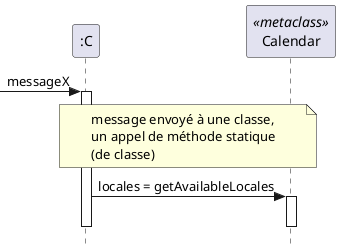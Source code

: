 @startuml Invocation de méthode de classe
skinparam style strictuml
skinparam backgroundcolor transparent
participant ":C" as c
participant "Calendar" as mc <<metaclass>>
-> c : messageX
activate c
note over c,mc
message envoyé à une classe,
un appel de méthode statique
(de classe)
end note
c -> mc : locales = getAvailableLocales
activate mc
deactivate mc
deactivate c
@enduml